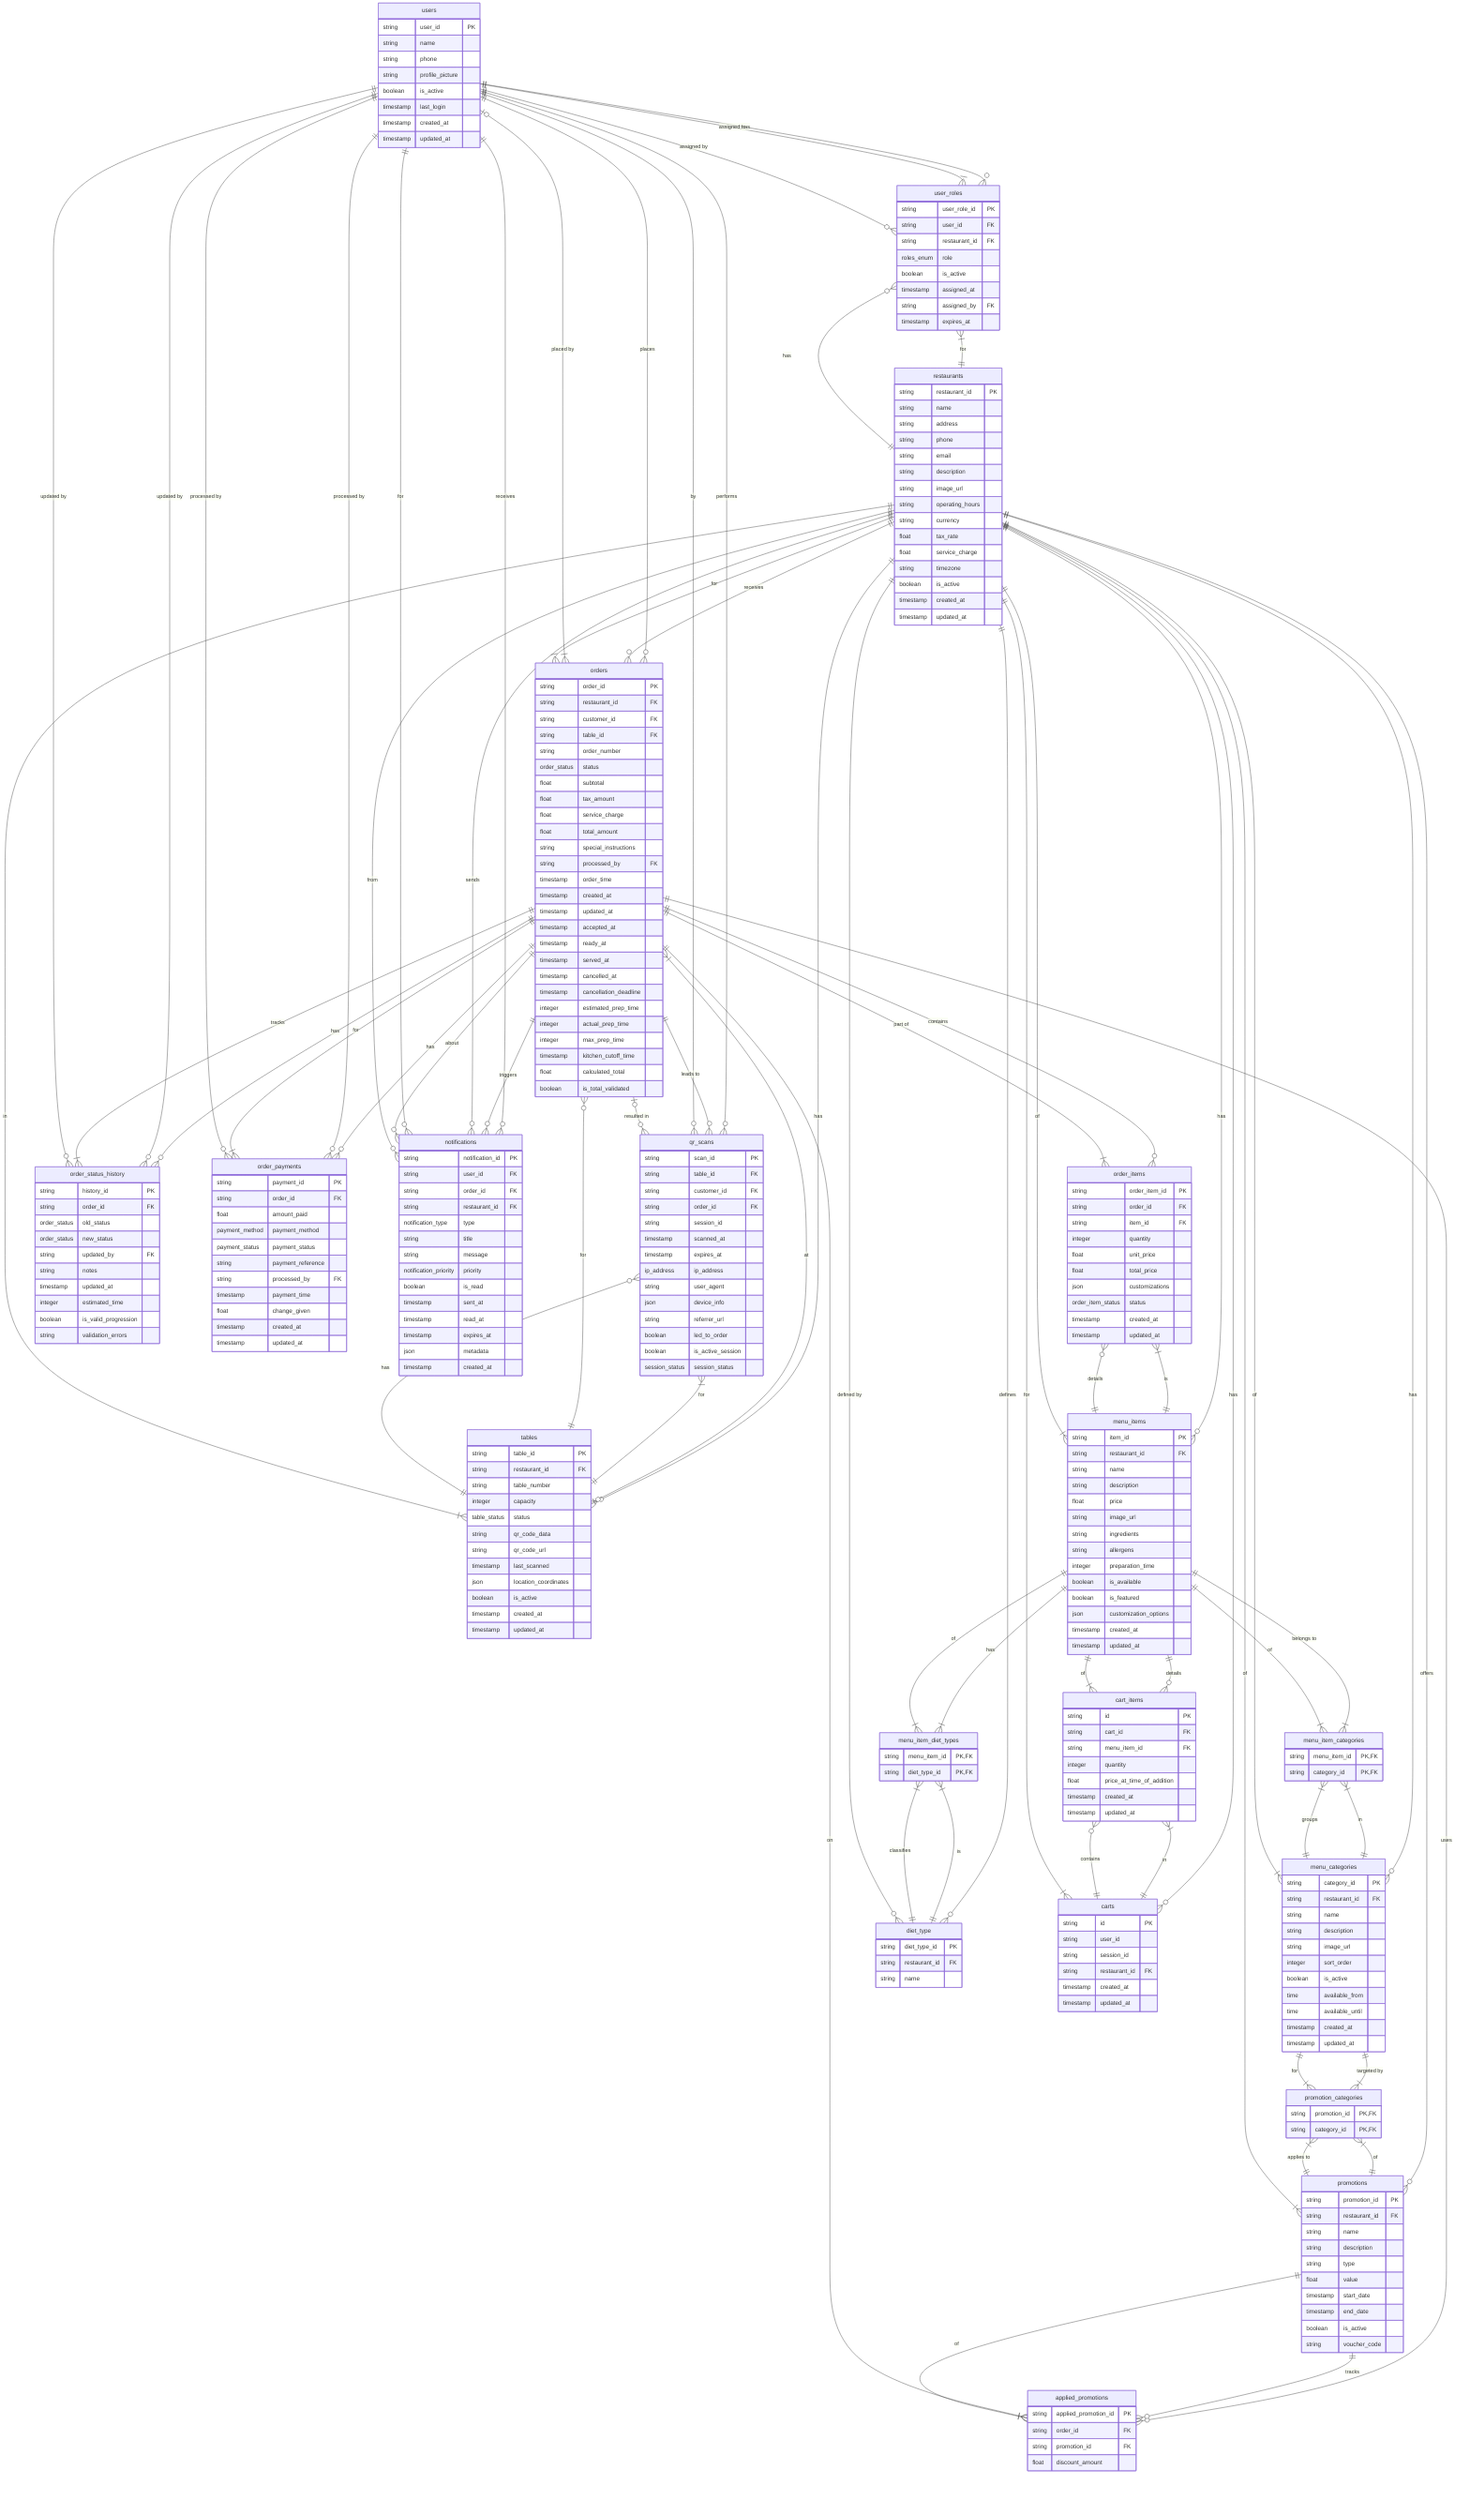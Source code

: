 erDiagram
    users {
        string user_id PK
        string name
        string phone
        string profile_picture
        boolean is_active
        timestamp last_login
        timestamp created_at
        timestamp updated_at
    }

    restaurants {
        string restaurant_id PK
        string name
        string address
        string phone
        string email
        string description
        string image_url
        string operating_hours
        string currency
        float tax_rate
        float service_charge
        string timezone
        boolean is_active
        timestamp created_at
        timestamp updated_at
    }

    user_roles {
        string user_role_id PK
        string user_id FK
        string restaurant_id FK
        roles_enum role
        boolean is_active
        timestamp assigned_at
        string assigned_by FK
        timestamp expires_at
    }

    tables {
        string table_id PK
        string restaurant_id FK
        string table_number
        integer capacity
        table_status status
        string qr_code_data
        string qr_code_url
        timestamp last_scanned
        json location_coordinates
        boolean is_active
        timestamp created_at
        timestamp updated_at
    }

    menu_categories {
        string category_id PK
        string restaurant_id FK
        string name
        string description
        string image_url
        integer sort_order
        boolean is_active
        time available_from
        time available_until
        timestamp created_at
        timestamp updated_at
    }

    menu_items {
        string item_id PK
        string restaurant_id FK
        string name
        string description
        float price
        string image_url
        string ingredients
        string allergens
        integer preparation_time
        boolean is_available
        boolean is_featured
        json customization_options
        timestamp created_at
        timestamp updated_at
    }

    menu_item_categories {
        string menu_item_id PK, FK
        string category_id PK, FK
    }

    diet_type {
        string diet_type_id PK
        string restaurant_id FK
        string name
    }

    menu_item_diet_types {
        string menu_item_id PK, FK
        string diet_type_id PK, FK
    }

    orders {
        string order_id PK
        string restaurant_id FK
        string customer_id FK
        string table_id FK
        string order_number
        order_status status
        float subtotal
        float tax_amount
        float service_charge
        float total_amount
        string special_instructions
        string processed_by FK
        timestamp order_time
        timestamp created_at
        timestamp updated_at
        timestamp accepted_at
        timestamp ready_at
        timestamp served_at
        timestamp cancelled_at
        timestamp cancellation_deadline
        integer estimated_prep_time
        integer actual_prep_time
        integer max_prep_time
        timestamp kitchen_cutoff_time
        float calculated_total
        boolean is_total_validated
    }

    order_items {
        string order_item_id PK
        string order_id FK
        string item_id FK
        integer quantity
        float unit_price
        float total_price
        json customizations
        order_item_status status
        timestamp created_at
        timestamp updated_at
    }

    order_status_history {
        string history_id PK
        string order_id FK
        order_status old_status
        order_status new_status
        string updated_by FK
        string notes
        timestamp updated_at
        integer estimated_time
        boolean is_valid_progression
        string validation_errors
    }

    order_payments {
        string payment_id PK
        string order_id FK
        float amount_paid
        payment_method payment_method
        payment_status payment_status
        string payment_reference
        string processed_by FK
        timestamp payment_time
        float change_given
        timestamp created_at
        timestamp updated_at
    }

    notifications {
        string notification_id PK
        string user_id FK
        string order_id FK
        string restaurant_id FK
        notification_type type
        string title
        string message
        notification_priority priority
        boolean is_read
        timestamp sent_at
        timestamp read_at
        timestamp expires_at
        json metadata
        timestamp created_at
    }

    qr_scans {
        string scan_id PK
        string table_id FK
        string customer_id FK
        string order_id FK
        string session_id
        timestamp scanned_at
        timestamp expires_at
        ip_address ip_address
        string user_agent
        json device_info
        string referrer_url
        boolean led_to_order
        boolean is_active_session
        session_status session_status
    }

    promotions {
        string promotion_id PK
        string restaurant_id FK
        string name
        string description
        string type
        float value
        timestamp start_date
        timestamp end_date
        boolean is_active
        string voucher_code
    }

    promotion_categories {
        string promotion_id PK, FK
        string category_id PK, FK
    }

    applied_promotions {
        string applied_promotion_id PK
        string order_id FK
        string promotion_id FK
        float discount_amount
    }

    carts {
        string id PK
        string user_id
        string session_id
        string restaurant_id FK
        timestamp created_at
        timestamp updated_at
    }

    cart_items {
        string id PK
        string cart_id FK
        string menu_item_id FK
        integer quantity
        float price_at_time_of_addition
        timestamp created_at
        timestamp updated_at
    }

    users ||--o{ user_roles : "has"
    restaurants ||--o{ user_roles : "has"
    users ||--o{ orders : "places"
    restaurants ||--o{ orders : "receives"
    tables ||--o{ orders : "for"
    orders ||--o{ order_items : "contains"
    menu_items ||--o{ order_items : "details"
    orders ||--o{ order_status_history : "has"
    users ||--o{ order_status_history : "updated by"
    orders ||--o{ order_payments : "has"
    users ||--o{ order_payments : "processed by"
    users ||--o{ notifications : "receives"
    orders ||--o{ notifications : "triggers"
    restaurants ||--o{ notifications : "sends"
    tables ||--o{ qr_scans : "has"
    users ||--o{ qr_scans : "performs"
    orders ||--o{ qr_scans : "leads to"
    restaurants ||--o{ tables : "has"
    restaurants ||--o{ menu_categories : "has"
    restaurants ||--o{ menu_items : "has"
    menu_categories ||--|{ menu_item_categories : "groups"
    menu_items ||--|{ menu_item_categories : "belongs to"
    menu_items ||--|{ menu_item_diet_types : "has"
    diet_type ||--|{ menu_item_diet_types : "classifies"
    restaurants ||--o{ diet_type : "defines"
    restaurants ||--o{ promotions : "offers"
    promotions ||--|{ promotion_categories : "applies to"
    menu_categories ||--|{ promotion_categories : "targeted by"
    orders ||--o{ applied_promotions : "uses"
    promotions ||--o{ applied_promotions : "tracks"
    carts ||--o{ cart_items : "contains"
    menu_items ||--o{ cart_items : "details"
    restaurants ||--o{ carts : "has"
    user_roles }|--|| users : "assigned to"
    user_roles }|--|| restaurants : "for"
    user_roles }o--|| users : "assigned by"
    orders }|--o| users : "placed by"
    orders }|--|| restaurants : "for"
    orders }|--o| tables : "at"
    order_items }|--|| orders : "part of"
    order_items }|--|| menu_items : "is"
    order_status_history }|--|| orders : "tracks"
    order_status_history }o--|| users : "updated by"
    order_payments }|--|| orders : "for"
    order_payments }o--|| users : "processed by"
    notifications }o--|| users : "for"
    notifications }o--|| orders : "about"
    notifications }o--|| restaurants : "from"
    qr_scans }|--|| tables : "for"
    qr_scans }o--|| users : "by"
    qr_scans }o--o| orders : "resulted in"
    tables }|--|| restaurants : "in"
    menu_categories }|--|| restaurants : "of"
    menu_items }|--|| restaurants : "of"
    menu_item_categories }|--|| menu_items : "of"
    menu_item_categories }|--|| menu_categories : "in"
    menu_item_diet_types }|--|| menu_items : "of"
    menu_item_diet_types }|--|| diet_type : "is"
    diet_type }o--|| restaurants : "defined by"
    promotions }|--|| restaurants : "of"
    promotion_categories }|--|| promotions : "of"
    promotion_categories }|--|| menu_categories : "for"
    applied_promotions }|--|| orders : "on"
    applied_promotions }|--|| promotions : "of"
    cart_items }|--|| carts : "in"
    cart_items }|--|| menu_items : "of"
    carts }|--|| restaurants : "for"